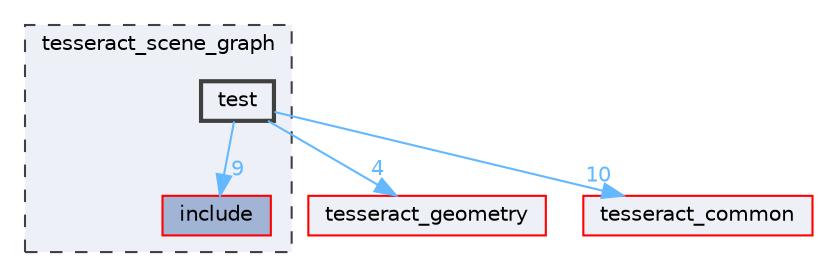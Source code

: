 digraph "tesseract_scene_graph/test"
{
 // LATEX_PDF_SIZE
  bgcolor="transparent";
  edge [fontname=Helvetica,fontsize=10,labelfontname=Helvetica,labelfontsize=10];
  node [fontname=Helvetica,fontsize=10,shape=box,height=0.2,width=0.4];
  compound=true
  subgraph clusterdir_80ecf6fe8b2ccd2d6af6fe314205f076 {
    graph [ bgcolor="#edf0f7", pencolor="grey25", label="tesseract_scene_graph", fontname=Helvetica,fontsize=10 style="filled,dashed", URL="dir_80ecf6fe8b2ccd2d6af6fe314205f076.html",tooltip=""]
  dir_8661b538d50f203c2b5cffbb39cc534e [label="include", fillcolor="#a2b4d6", color="red", style="filled", URL="dir_8661b538d50f203c2b5cffbb39cc534e.html",tooltip=""];
  dir_0041e9ef888741b8365b8df1b3a10fcf [label="test", fillcolor="#edf0f7", color="grey25", style="filled,bold", URL="dir_0041e9ef888741b8365b8df1b3a10fcf.html",tooltip=""];
  }
  dir_48d618810f42ebb74ce6e28217206bba [label="tesseract_geometry", fillcolor="#edf0f7", color="red", style="filled", URL="dir_48d618810f42ebb74ce6e28217206bba.html",tooltip=""];
  dir_8430b83f3af685b4c96d298a32e9aa37 [label="tesseract_common", fillcolor="#edf0f7", color="red", style="filled", URL="dir_8430b83f3af685b4c96d298a32e9aa37.html",tooltip=""];
  dir_0041e9ef888741b8365b8df1b3a10fcf->dir_48d618810f42ebb74ce6e28217206bba [headlabel="4", labeldistance=1.5 headhref="dir_000104_000079.html" color="steelblue1" fontcolor="steelblue1"];
  dir_0041e9ef888741b8365b8df1b3a10fcf->dir_8430b83f3af685b4c96d298a32e9aa37 [headlabel="10", labeldistance=1.5 headhref="dir_000104_000075.html" color="steelblue1" fontcolor="steelblue1"];
  dir_0041e9ef888741b8365b8df1b3a10fcf->dir_8661b538d50f203c2b5cffbb39cc534e [headlabel="9", labeldistance=1.5 headhref="dir_000104_000039.html" color="steelblue1" fontcolor="steelblue1"];
}
